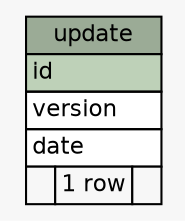 // dot 2.28.0 on Windows 7 6.1
// SchemaSpy rev 590
digraph "update" {
  graph [
    rankdir="RL"
    bgcolor="#f7f7f7"
    nodesep="0.18"
    ranksep="0.46"
    fontname="Helvetica"
    fontsize="11"
  ];
  node [
    fontname="Helvetica"
    fontsize="11"
    shape="plaintext"
  ];
  edge [
    arrowsize="0.8"
  ];
  "update" [
    label=<
    <TABLE BORDER="0" CELLBORDER="1" CELLSPACING="0" BGCOLOR="#ffffff">
      <TR><TD COLSPAN="3" BGCOLOR="#9bab96" ALIGN="CENTER">update</TD></TR>
      <TR><TD PORT="id" COLSPAN="3" BGCOLOR="#bed1b8" ALIGN="LEFT">id</TD></TR>
      <TR><TD PORT="version" COLSPAN="3" ALIGN="LEFT">version</TD></TR>
      <TR><TD PORT="date" COLSPAN="3" ALIGN="LEFT">date</TD></TR>
      <TR><TD ALIGN="LEFT" BGCOLOR="#f7f7f7">  </TD><TD ALIGN="RIGHT" BGCOLOR="#f7f7f7">1 row</TD><TD ALIGN="RIGHT" BGCOLOR="#f7f7f7">  </TD></TR>
    </TABLE>>
    URL="tables/update.html"
    tooltip="update"
  ];
}
